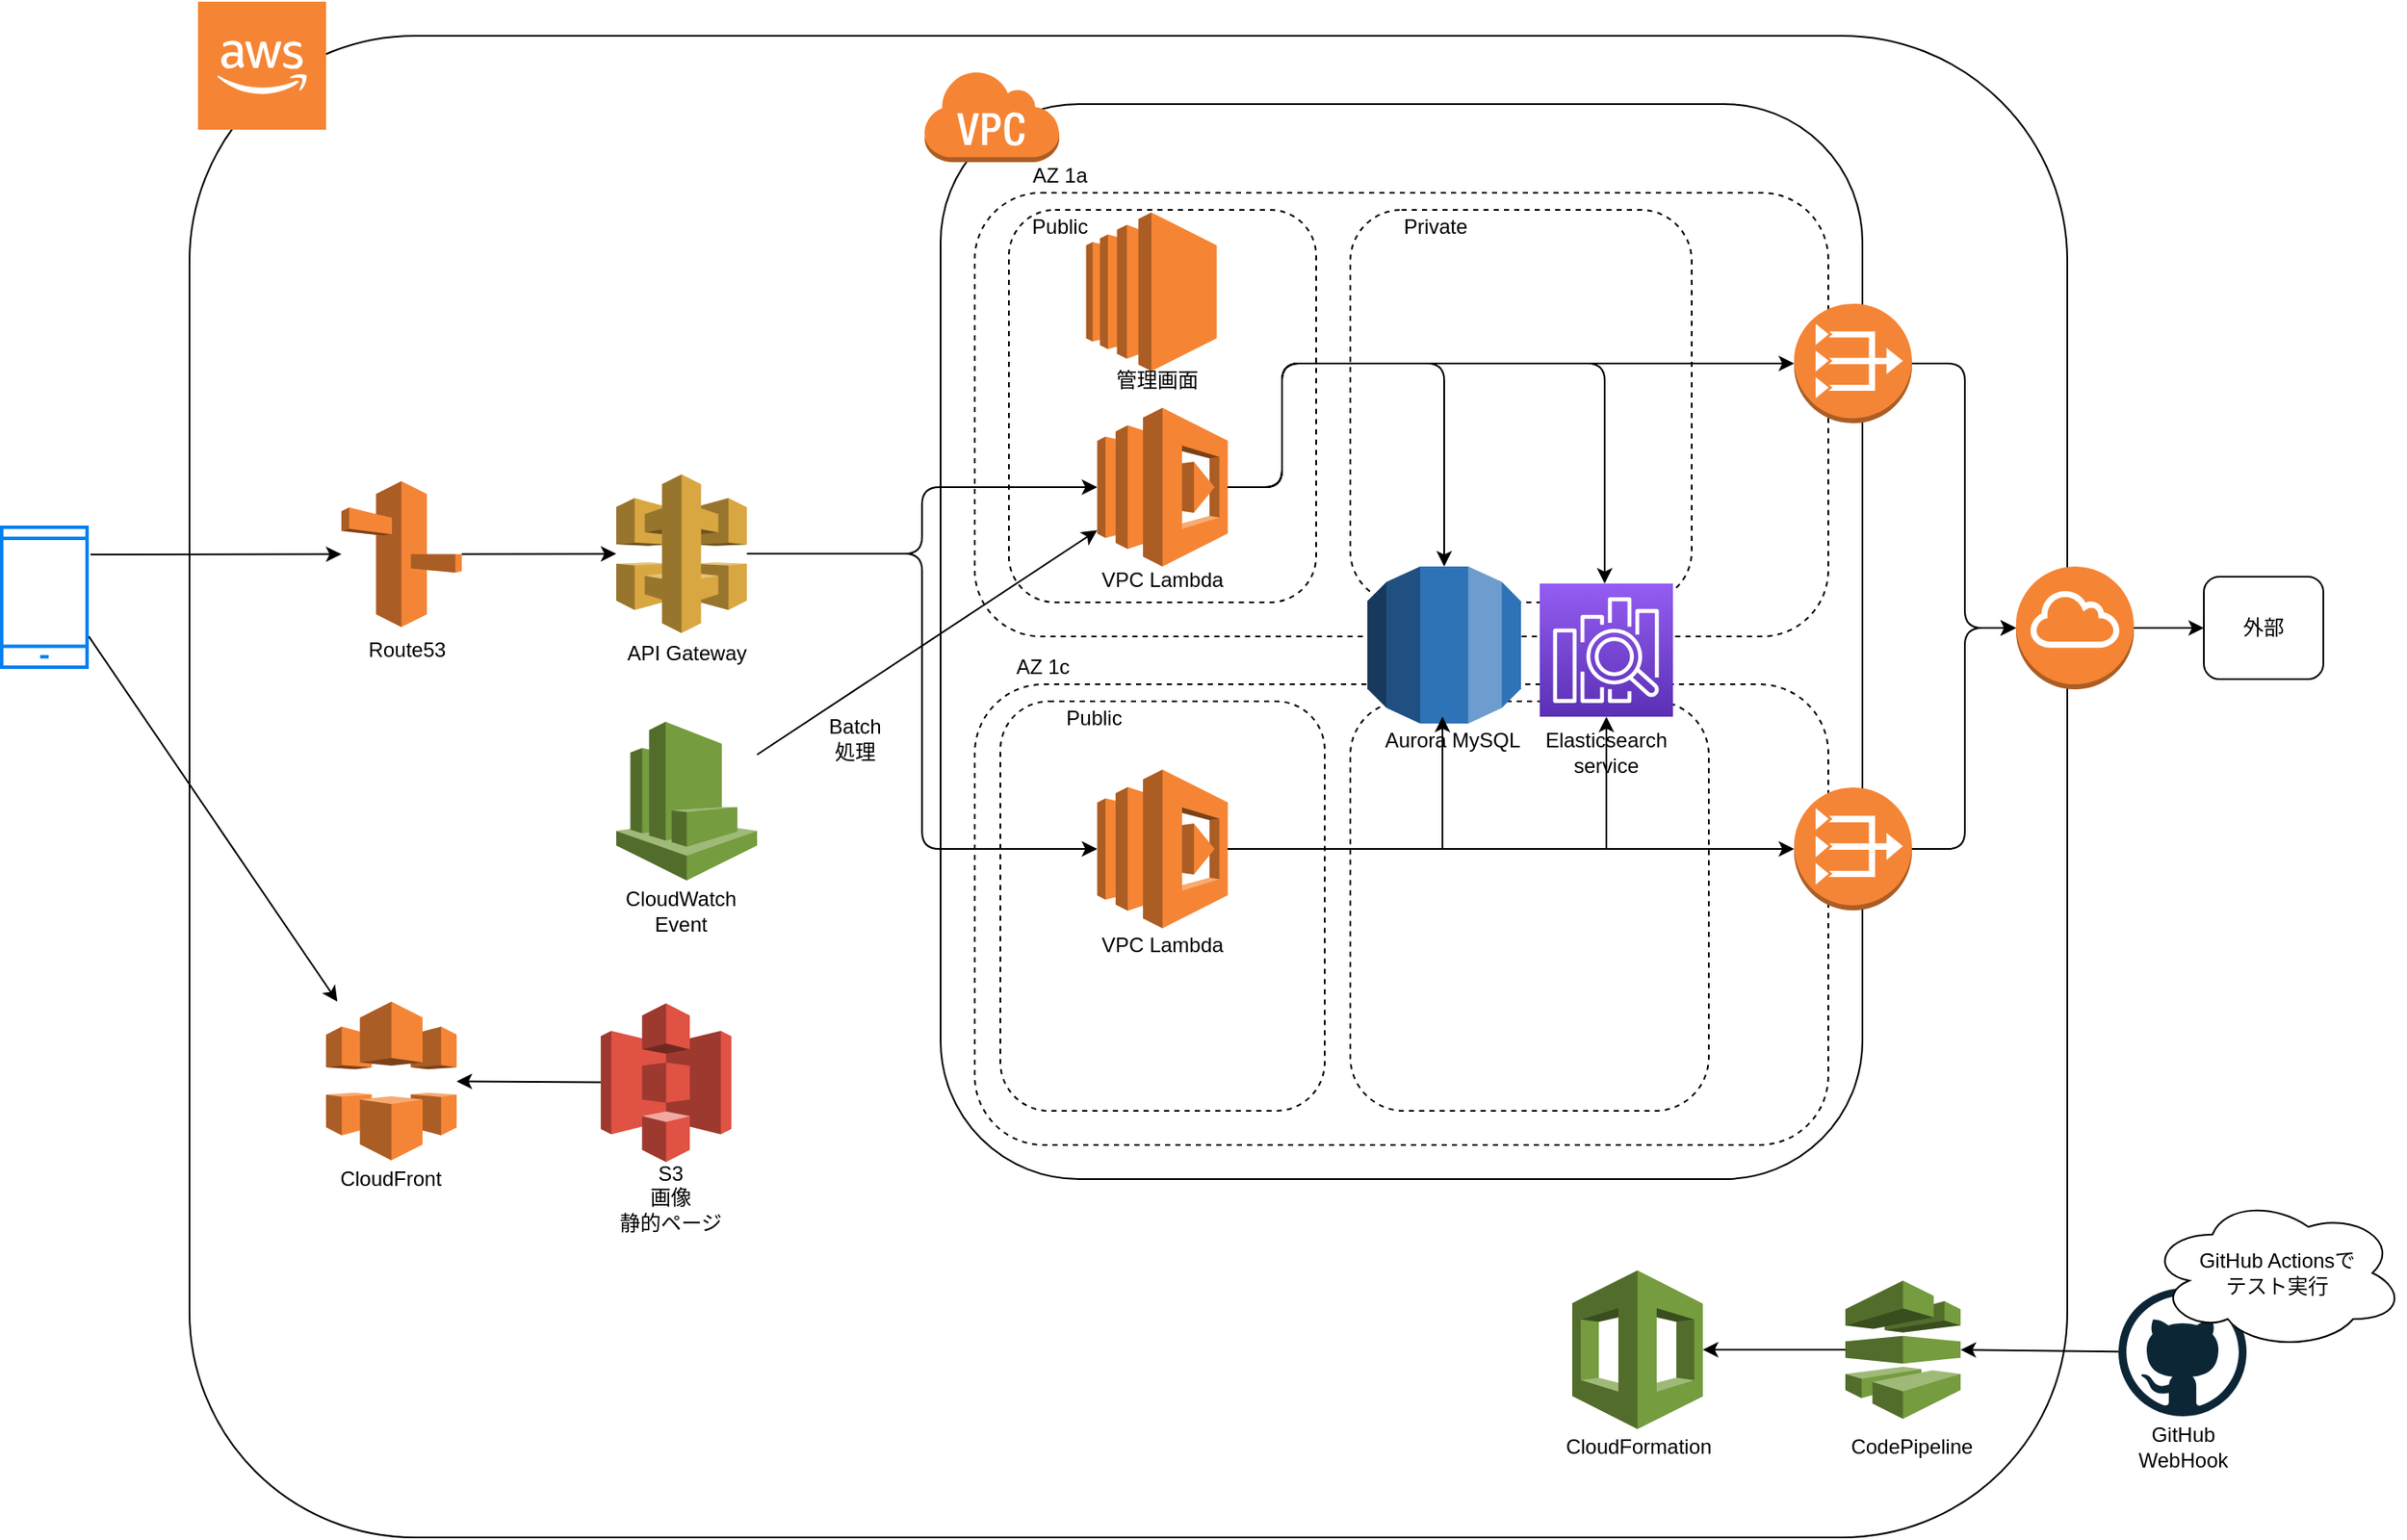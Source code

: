 <mxfile version="13.10.0" type="embed">
    <diagram id="1XVP-boGR7rBCRM66l5a" name="Page-1">
        <mxGraphModel dx="1724" dy="859" grid="1" gridSize="10" guides="1" tooltips="1" connect="1" arrows="1" fold="1" page="1" pageScale="1" pageWidth="1654" pageHeight="1169" background="#ffffff" math="0" shadow="0">
            <root>
                <mxCell id="0"/>
                <mxCell id="1" parent="0"/>
                <mxCell id="Z3h64LukGUeSqrbiDvaW-1" value="" style="rounded=1;whiteSpace=wrap;html=1;" parent="1" vertex="1">
                    <mxGeometry x="210" y="90" width="1100" height="880" as="geometry"/>
                </mxCell>
                <mxCell id="Z3h64LukGUeSqrbiDvaW-4" value="" style="rounded=1;whiteSpace=wrap;html=1;" parent="1" vertex="1">
                    <mxGeometry x="650" y="130" width="540" height="630" as="geometry"/>
                </mxCell>
                <mxCell id="Z3h64LukGUeSqrbiDvaW-56" value="" style="rounded=1;whiteSpace=wrap;html=1;dashed=1;" parent="1" vertex="1">
                    <mxGeometry x="670" y="470" width="500" height="270" as="geometry"/>
                </mxCell>
                <mxCell id="Z3h64LukGUeSqrbiDvaW-52" value="" style="rounded=1;whiteSpace=wrap;html=1;dashed=1;" parent="1" vertex="1">
                    <mxGeometry x="670" y="182" width="500" height="260" as="geometry"/>
                </mxCell>
                <mxCell id="Z3h64LukGUeSqrbiDvaW-2" value="" style="outlineConnect=0;dashed=0;verticalLabelPosition=bottom;verticalAlign=top;align=center;html=1;shape=mxgraph.aws3.cloud_2;fillColor=#F58534;gradientColor=none;" parent="1" vertex="1">
                    <mxGeometry x="215" y="70" width="75" height="75" as="geometry"/>
                </mxCell>
                <mxCell id="Z3h64LukGUeSqrbiDvaW-3" value="" style="outlineConnect=0;dashed=0;verticalLabelPosition=bottom;verticalAlign=top;align=center;html=1;shape=mxgraph.aws3.virtual_private_cloud;fillColor=#F58534;gradientColor=none;" parent="1" vertex="1">
                    <mxGeometry x="640" y="110" width="79.5" height="54" as="geometry"/>
                </mxCell>
                <mxCell id="Z3h64LukGUeSqrbiDvaW-84" style="edgeStyle=none;rounded=1;orthogonalLoop=1;jettySize=auto;html=1;endArrow=classic;endFill=1;" parent="1" source="Z3h64LukGUeSqrbiDvaW-5" target="Z3h64LukGUeSqrbiDvaW-6" edge="1">
                    <mxGeometry relative="1" as="geometry"/>
                </mxCell>
                <mxCell id="Z3h64LukGUeSqrbiDvaW-5" value="" style="outlineConnect=0;dashed=0;verticalLabelPosition=bottom;verticalAlign=top;align=center;html=1;shape=mxgraph.aws3.route_53;fillColor=#F58536;gradientColor=none;" parent="1" vertex="1">
                    <mxGeometry x="299" y="351" width="70.5" height="85.5" as="geometry"/>
                </mxCell>
                <mxCell id="Z3h64LukGUeSqrbiDvaW-6" value="" style="outlineConnect=0;dashed=0;verticalLabelPosition=bottom;verticalAlign=top;align=center;html=1;shape=mxgraph.aws3.api_gateway;fillColor=#D9A741;gradientColor=none;" parent="1" vertex="1">
                    <mxGeometry x="460" y="347" width="76.5" height="93" as="geometry"/>
                </mxCell>
                <mxCell id="Z3h64LukGUeSqrbiDvaW-8" value="" style="rounded=1;whiteSpace=wrap;html=1;dashed=1;" parent="1" vertex="1">
                    <mxGeometry x="690" y="192" width="180" height="230" as="geometry"/>
                </mxCell>
                <mxCell id="Z3h64LukGUeSqrbiDvaW-9" value="" style="rounded=1;whiteSpace=wrap;html=1;dashed=1;" parent="1" vertex="1">
                    <mxGeometry x="685" y="480" width="190" height="240" as="geometry"/>
                </mxCell>
                <mxCell id="Z3h64LukGUeSqrbiDvaW-10" value="" style="rounded=1;whiteSpace=wrap;html=1;dashed=1;" parent="1" vertex="1">
                    <mxGeometry x="890" y="192" width="200" height="230" as="geometry"/>
                </mxCell>
                <mxCell id="Z3h64LukGUeSqrbiDvaW-11" value="" style="rounded=1;whiteSpace=wrap;html=1;dashed=1;" parent="1" vertex="1">
                    <mxGeometry x="890" y="480" width="210" height="240" as="geometry"/>
                </mxCell>
                <mxCell id="Z3h64LukGUeSqrbiDvaW-15" value="" style="outlineConnect=0;dashed=0;verticalLabelPosition=bottom;verticalAlign=top;align=center;html=1;shape=mxgraph.aws3.ec2;fillColor=#F58534;gradientColor=none;" parent="1" vertex="1">
                    <mxGeometry x="735.25" y="193.5" width="76.5" height="93" as="geometry"/>
                </mxCell>
                <mxCell id="Z3h64LukGUeSqrbiDvaW-18" value="Public" style="text;html=1;strokeColor=none;fillColor=none;align=center;verticalAlign=middle;whiteSpace=wrap;rounded=0;dashed=1;" parent="1" vertex="1">
                    <mxGeometry x="680" y="192" width="80" height="20" as="geometry"/>
                </mxCell>
                <mxCell id="Z3h64LukGUeSqrbiDvaW-19" value="Public" style="text;html=1;strokeColor=none;fillColor=none;align=center;verticalAlign=middle;whiteSpace=wrap;rounded=0;dashed=1;" parent="1" vertex="1">
                    <mxGeometry x="700" y="480" width="80" height="20" as="geometry"/>
                </mxCell>
                <mxCell id="Z3h64LukGUeSqrbiDvaW-21" value="Private" style="text;html=1;strokeColor=none;fillColor=none;align=center;verticalAlign=middle;whiteSpace=wrap;rounded=0;dashed=1;" parent="1" vertex="1">
                    <mxGeometry x="900" y="192" width="80" height="20" as="geometry"/>
                </mxCell>
                <mxCell id="Z3h64LukGUeSqrbiDvaW-58" style="edgeStyle=orthogonalEdgeStyle;rounded=1;orthogonalLoop=1;jettySize=auto;html=1;entryX=0;entryY=0.5;entryDx=0;entryDy=0;entryPerimeter=0;endArrow=classic;endFill=1;" parent="1" source="Z3h64LukGUeSqrbiDvaW-22" target="Z3h64LukGUeSqrbiDvaW-24" edge="1">
                    <mxGeometry relative="1" as="geometry">
                        <Array as="points">
                            <mxPoint x="1250" y="282"/>
                            <mxPoint x="1250" y="437"/>
                        </Array>
                    </mxGeometry>
                </mxCell>
                <mxCell id="Z3h64LukGUeSqrbiDvaW-22" value="" style="outlineConnect=0;dashed=0;verticalLabelPosition=bottom;verticalAlign=top;align=center;html=1;shape=mxgraph.aws3.vpc_nat_gateway;fillColor=#F58536;gradientColor=none;" parent="1" vertex="1">
                    <mxGeometry x="1150" y="247" width="69" height="70" as="geometry"/>
                </mxCell>
                <mxCell id="Z3h64LukGUeSqrbiDvaW-59" style="edgeStyle=orthogonalEdgeStyle;rounded=1;orthogonalLoop=1;jettySize=auto;html=1;entryX=0;entryY=0.5;entryDx=0;entryDy=0;entryPerimeter=0;endArrow=classic;endFill=1;exitX=1;exitY=0.5;exitDx=0;exitDy=0;exitPerimeter=0;" parent="1" source="Z3h64LukGUeSqrbiDvaW-23" target="Z3h64LukGUeSqrbiDvaW-24" edge="1">
                    <mxGeometry relative="1" as="geometry">
                        <Array as="points">
                            <mxPoint x="1250" y="567"/>
                            <mxPoint x="1250" y="437"/>
                        </Array>
                    </mxGeometry>
                </mxCell>
                <mxCell id="Z3h64LukGUeSqrbiDvaW-23" value="" style="outlineConnect=0;dashed=0;verticalLabelPosition=bottom;verticalAlign=top;align=center;html=1;shape=mxgraph.aws3.vpc_nat_gateway;fillColor=#F58536;gradientColor=none;" parent="1" vertex="1">
                    <mxGeometry x="1150" y="530.5" width="69" height="72" as="geometry"/>
                </mxCell>
                <mxCell id="Z3h64LukGUeSqrbiDvaW-63" style="edgeStyle=orthogonalEdgeStyle;rounded=1;orthogonalLoop=1;jettySize=auto;html=1;endArrow=classic;endFill=1;" parent="1" source="Z3h64LukGUeSqrbiDvaW-24" target="Z3h64LukGUeSqrbiDvaW-60" edge="1">
                    <mxGeometry relative="1" as="geometry"/>
                </mxCell>
                <mxCell id="Z3h64LukGUeSqrbiDvaW-24" value="" style="outlineConnect=0;dashed=0;verticalLabelPosition=bottom;verticalAlign=top;align=center;html=1;shape=mxgraph.aws3.internet_gateway;fillColor=#F58534;gradientColor=none;" parent="1" vertex="1">
                    <mxGeometry x="1280" y="401" width="69" height="72" as="geometry"/>
                </mxCell>
                <mxCell id="Z3h64LukGUeSqrbiDvaW-26" style="edgeStyle=orthogonalEdgeStyle;rounded=1;orthogonalLoop=1;jettySize=auto;html=1;" parent="1" source="Z3h64LukGUeSqrbiDvaW-6" target="Z3h64LukGUeSqrbiDvaW-7" edge="1">
                    <mxGeometry relative="1" as="geometry"/>
                </mxCell>
                <mxCell id="Z3h64LukGUeSqrbiDvaW-27" style="edgeStyle=orthogonalEdgeStyle;rounded=1;orthogonalLoop=1;jettySize=auto;html=1;entryX=0;entryY=0.5;entryDx=0;entryDy=0;entryPerimeter=0;" parent="1" source="Z3h64LukGUeSqrbiDvaW-6" target="Z3h64LukGUeSqrbiDvaW-14" edge="1">
                    <mxGeometry relative="1" as="geometry"/>
                </mxCell>
                <mxCell id="Z3h64LukGUeSqrbiDvaW-28" value="管理画面" style="text;html=1;strokeColor=none;fillColor=none;align=center;verticalAlign=middle;whiteSpace=wrap;rounded=0;dashed=1;" parent="1" vertex="1">
                    <mxGeometry x="741.75" y="282" width="70" height="20" as="geometry"/>
                </mxCell>
                <mxCell id="Z3h64LukGUeSqrbiDvaW-36" value="Elasticsearch service" style="text;html=1;strokeColor=none;fillColor=none;align=center;verticalAlign=middle;whiteSpace=wrap;rounded=0;dashed=1;" parent="1" vertex="1">
                    <mxGeometry x="1020" y="500" width="40" height="20" as="geometry"/>
                </mxCell>
                <mxCell id="Z3h64LukGUeSqrbiDvaW-39" value="" style="group" parent="1" vertex="1" connectable="0">
                    <mxGeometry x="730" y="520" width="100" height="113" as="geometry"/>
                </mxCell>
                <mxCell id="Z3h64LukGUeSqrbiDvaW-14" value="" style="outlineConnect=0;dashed=0;verticalLabelPosition=bottom;verticalAlign=top;align=center;html=1;shape=mxgraph.aws3.lambda;fillColor=#F58534;gradientColor=none;" parent="Z3h64LukGUeSqrbiDvaW-39" vertex="1">
                    <mxGeometry x="11.75" width="76.5" height="93" as="geometry"/>
                </mxCell>
                <mxCell id="Z3h64LukGUeSqrbiDvaW-30" value="VPC Lambda" style="text;html=1;strokeColor=none;fillColor=none;align=center;verticalAlign=middle;whiteSpace=wrap;rounded=0;dashed=1;" parent="Z3h64LukGUeSqrbiDvaW-39" vertex="1">
                    <mxGeometry y="93" width="100" height="20" as="geometry"/>
                </mxCell>
                <mxCell id="Z3h64LukGUeSqrbiDvaW-49" style="rounded=1;orthogonalLoop=1;jettySize=auto;html=1;entryX=0;entryY=0.5;entryDx=0;entryDy=0;entryPerimeter=0;endArrow=classic;endFill=1;exitX=1;exitY=0.5;exitDx=0;exitDy=0;exitPerimeter=0;edgeStyle=orthogonalEdgeStyle;" parent="1" source="Z3h64LukGUeSqrbiDvaW-7" target="Z3h64LukGUeSqrbiDvaW-22" edge="1">
                    <mxGeometry relative="1" as="geometry">
                        <Array as="points">
                            <mxPoint x="850" y="355"/>
                            <mxPoint x="850" y="282"/>
                        </Array>
                    </mxGeometry>
                </mxCell>
                <mxCell id="Z3h64LukGUeSqrbiDvaW-7" value="" style="outlineConnect=0;dashed=0;verticalLabelPosition=bottom;verticalAlign=top;align=center;html=1;shape=mxgraph.aws3.lambda;fillColor=#F58534;gradientColor=none;" parent="1" vertex="1">
                    <mxGeometry x="741.75" y="308" width="76.5" height="93" as="geometry"/>
                </mxCell>
                <mxCell id="Z3h64LukGUeSqrbiDvaW-29" value="VPC Lambda" style="text;html=1;strokeColor=none;fillColor=none;align=center;verticalAlign=middle;whiteSpace=wrap;rounded=0;dashed=1;" parent="1" vertex="1">
                    <mxGeometry x="730" y="398.5" width="100" height="20" as="geometry"/>
                </mxCell>
                <mxCell id="Z3h64LukGUeSqrbiDvaW-43" value="" style="endArrow=classic;html=1;entryX=0.5;entryY=0;entryDx=0;entryDy=0;entryPerimeter=0;edgeStyle=orthogonalEdgeStyle;" parent="1" source="Z3h64LukGUeSqrbiDvaW-7" target="9" edge="1">
                    <mxGeometry width="50" height="50" relative="1" as="geometry">
                        <mxPoint x="950" y="442" as="sourcePoint"/>
                        <mxPoint x="934.75" y="323.32" as="targetPoint"/>
                        <Array as="points">
                            <mxPoint x="850" y="355"/>
                            <mxPoint x="850" y="282"/>
                            <mxPoint x="945" y="282"/>
                        </Array>
                    </mxGeometry>
                </mxCell>
                <mxCell id="Z3h64LukGUeSqrbiDvaW-45" value="" style="endArrow=classic;html=1;edgeStyle=orthogonalEdgeStyle;exitX=1;exitY=0.5;exitDx=0;exitDy=0;exitPerimeter=0;" parent="1" source="Z3h64LukGUeSqrbiDvaW-7" target="Z3h64LukGUeSqrbiDvaW-16" edge="1">
                    <mxGeometry width="50" height="50" relative="1" as="geometry">
                        <mxPoint x="828.25" y="364.5" as="sourcePoint"/>
                        <mxPoint x="944.75" y="333.32" as="targetPoint"/>
                        <Array as="points">
                            <mxPoint x="850" y="355"/>
                            <mxPoint x="850" y="282"/>
                            <mxPoint x="1039" y="282"/>
                        </Array>
                    </mxGeometry>
                </mxCell>
                <mxCell id="Z3h64LukGUeSqrbiDvaW-16" value="" style="outlineConnect=0;fontColor=#232F3E;gradientColor=#945DF2;gradientDirection=north;fillColor=#5A30B5;strokeColor=#ffffff;dashed=0;verticalLabelPosition=bottom;verticalAlign=top;align=center;html=1;fontSize=12;fontStyle=0;aspect=fixed;shape=mxgraph.aws4.resourceIcon;resIcon=mxgraph.aws4.elasticsearch_service;" parent="1" vertex="1">
                    <mxGeometry x="1001" y="411" width="78" height="78" as="geometry"/>
                </mxCell>
                <mxCell id="Z3h64LukGUeSqrbiDvaW-31" value="Aurora MySQL" style="text;html=1;strokeColor=none;fillColor=none;align=center;verticalAlign=middle;whiteSpace=wrap;rounded=0;dashed=1;" parent="1" vertex="1">
                    <mxGeometry x="900" y="493" width="100" height="20" as="geometry"/>
                </mxCell>
                <mxCell id="Z3h64LukGUeSqrbiDvaW-53" value="AZ 1a" style="text;html=1;strokeColor=none;fillColor=none;align=center;verticalAlign=middle;whiteSpace=wrap;rounded=0;dashed=1;" parent="1" vertex="1">
                    <mxGeometry x="700" y="162" width="40" height="20" as="geometry"/>
                </mxCell>
                <mxCell id="Z3h64LukGUeSqrbiDvaW-57" value="AZ 1c" style="text;html=1;strokeColor=none;fillColor=none;align=center;verticalAlign=middle;whiteSpace=wrap;rounded=0;dashed=1;" parent="1" vertex="1">
                    <mxGeometry x="690" y="450" width="40" height="20" as="geometry"/>
                </mxCell>
                <mxCell id="Z3h64LukGUeSqrbiDvaW-60" value="外部" style="rounded=1;whiteSpace=wrap;html=1;" parent="1" vertex="1">
                    <mxGeometry x="1390" y="407" width="70" height="60" as="geometry"/>
                </mxCell>
                <mxCell id="Z3h64LukGUeSqrbiDvaW-107" style="edgeStyle=none;rounded=1;orthogonalLoop=1;jettySize=auto;html=1;endArrow=classic;endFill=1;" parent="1" source="Z3h64LukGUeSqrbiDvaW-65" target="Z3h64LukGUeSqrbiDvaW-7" edge="1">
                    <mxGeometry relative="1" as="geometry"/>
                </mxCell>
                <mxCell id="Z3h64LukGUeSqrbiDvaW-65" value="" style="outlineConnect=0;dashed=0;verticalLabelPosition=bottom;verticalAlign=top;align=center;html=1;shape=mxgraph.aws3.cloudwatch;fillColor=#759C3E;gradientColor=none;" parent="1" vertex="1">
                    <mxGeometry x="460" y="492" width="82.5" height="93" as="geometry"/>
                </mxCell>
                <mxCell id="Z3h64LukGUeSqrbiDvaW-83" style="edgeStyle=none;rounded=1;orthogonalLoop=1;jettySize=auto;html=1;endArrow=classic;endFill=1;exitX=1.04;exitY=0.195;exitDx=0;exitDy=0;exitPerimeter=0;" parent="1" source="4" target="Z3h64LukGUeSqrbiDvaW-5" edge="1">
                    <mxGeometry relative="1" as="geometry">
                        <mxPoint x="186" y="393.566" as="sourcePoint"/>
                    </mxGeometry>
                </mxCell>
                <mxCell id="Z3h64LukGUeSqrbiDvaW-99" style="edgeStyle=none;rounded=1;orthogonalLoop=1;jettySize=auto;html=1;endArrow=classic;endFill=1;exitX=1.02;exitY=0.78;exitDx=0;exitDy=0;exitPerimeter=0;" parent="1" source="4" target="Z3h64LukGUeSqrbiDvaW-69" edge="1">
                    <mxGeometry relative="1" as="geometry">
                        <mxPoint x="166.489" y="446.5" as="sourcePoint"/>
                    </mxGeometry>
                </mxCell>
                <mxCell id="Z3h64LukGUeSqrbiDvaW-102" style="edgeStyle=none;rounded=1;orthogonalLoop=1;jettySize=auto;html=1;endArrow=classic;endFill=1;" parent="1" source="Z3h64LukGUeSqrbiDvaW-68" target="Z3h64LukGUeSqrbiDvaW-69" edge="1">
                    <mxGeometry relative="1" as="geometry"/>
                </mxCell>
                <mxCell id="Z3h64LukGUeSqrbiDvaW-68" value="" style="outlineConnect=0;dashed=0;verticalLabelPosition=bottom;verticalAlign=top;align=center;html=1;shape=mxgraph.aws3.s3;fillColor=#E05243;gradientColor=none;" parent="1" vertex="1">
                    <mxGeometry x="450.93" y="657" width="76.5" height="93" as="geometry"/>
                </mxCell>
                <mxCell id="Z3h64LukGUeSqrbiDvaW-69" value="" style="outlineConnect=0;dashed=0;verticalLabelPosition=bottom;verticalAlign=top;align=center;html=1;shape=mxgraph.aws3.cloudfront;fillColor=#F58536;gradientColor=none;" parent="1" vertex="1">
                    <mxGeometry x="290" y="656" width="76.5" height="93" as="geometry"/>
                </mxCell>
                <mxCell id="Z3h64LukGUeSqrbiDvaW-74" style="rounded=1;orthogonalLoop=1;jettySize=auto;html=1;entryX=1;entryY=0.5;entryDx=0;entryDy=0;entryPerimeter=0;endArrow=classic;endFill=1;" parent="1" source="Z3h64LukGUeSqrbiDvaW-70" target="Z3h64LukGUeSqrbiDvaW-71" edge="1">
                    <mxGeometry relative="1" as="geometry"/>
                </mxCell>
                <mxCell id="Z3h64LukGUeSqrbiDvaW-70" value="" style="dashed=0;outlineConnect=0;html=1;align=center;labelPosition=center;verticalLabelPosition=bottom;verticalAlign=top;shape=mxgraph.weblogos.github" parent="1" vertex="1">
                    <mxGeometry x="1340" y="824" width="75" height="75" as="geometry"/>
                </mxCell>
                <mxCell id="Z3h64LukGUeSqrbiDvaW-76" style="edgeStyle=none;rounded=1;orthogonalLoop=1;jettySize=auto;html=1;entryX=1;entryY=0.5;entryDx=0;entryDy=0;entryPerimeter=0;endArrow=classic;endFill=1;" parent="1" source="Z3h64LukGUeSqrbiDvaW-71" target="Z3h64LukGUeSqrbiDvaW-72" edge="1">
                    <mxGeometry relative="1" as="geometry"/>
                </mxCell>
                <mxCell id="Z3h64LukGUeSqrbiDvaW-71" value="" style="outlineConnect=0;dashed=0;verticalLabelPosition=bottom;verticalAlign=top;align=center;html=1;shape=mxgraph.aws3.codepipeline;fillColor=#759C3E;gradientColor=none;" parent="1" vertex="1">
                    <mxGeometry x="1180" y="819.5" width="67.5" height="81" as="geometry"/>
                </mxCell>
                <mxCell id="Z3h64LukGUeSqrbiDvaW-72" value="" style="outlineConnect=0;dashed=0;verticalLabelPosition=bottom;verticalAlign=top;align=center;html=1;shape=mxgraph.aws3.cloudformation;fillColor=#759C3E;gradientColor=none;" parent="1" vertex="1">
                    <mxGeometry x="1020" y="813.5" width="76.5" height="93" as="geometry"/>
                </mxCell>
                <mxCell id="Z3h64LukGUeSqrbiDvaW-77" value="CloudFormation" style="text;html=1;strokeColor=none;fillColor=none;align=center;verticalAlign=middle;whiteSpace=wrap;rounded=0;" parent="1" vertex="1">
                    <mxGeometry x="1039" y="906.5" width="40" height="20" as="geometry"/>
                </mxCell>
                <mxCell id="Z3h64LukGUeSqrbiDvaW-80" value="CodePipeline" style="text;html=1;strokeColor=none;fillColor=none;align=center;verticalAlign=middle;whiteSpace=wrap;rounded=0;" parent="1" vertex="1">
                    <mxGeometry x="1199" y="906.5" width="40" height="20" as="geometry"/>
                </mxCell>
                <mxCell id="Z3h64LukGUeSqrbiDvaW-81" value="GitHub WebHook" style="text;html=1;strokeColor=none;fillColor=none;align=center;verticalAlign=middle;whiteSpace=wrap;rounded=0;" parent="1" vertex="1">
                    <mxGeometry x="1357.5" y="906.5" width="40" height="20" as="geometry"/>
                </mxCell>
                <mxCell id="Z3h64LukGUeSqrbiDvaW-82" value="GitHub Actionsで&lt;br&gt;テスト実行" style="ellipse;shape=cloud;whiteSpace=wrap;html=1;" parent="1" vertex="1">
                    <mxGeometry x="1357.5" y="770" width="150" height="90" as="geometry"/>
                </mxCell>
                <mxCell id="Z3h64LukGUeSqrbiDvaW-94" value="Route53" style="text;html=1;strokeColor=none;fillColor=none;align=center;verticalAlign=middle;whiteSpace=wrap;rounded=0;" parent="1" vertex="1">
                    <mxGeometry x="304.75" y="440" width="64.75" height="20" as="geometry"/>
                </mxCell>
                <mxCell id="Z3h64LukGUeSqrbiDvaW-95" value="API Gateway" style="text;html=1;strokeColor=none;fillColor=none;align=center;verticalAlign=middle;whiteSpace=wrap;rounded=0;" parent="1" vertex="1">
                    <mxGeometry x="450.93" y="442" width="100.63" height="20" as="geometry"/>
                </mxCell>
                <mxCell id="Z3h64LukGUeSqrbiDvaW-100" value="CloudFront" style="text;html=1;strokeColor=none;fillColor=none;align=center;verticalAlign=middle;whiteSpace=wrap;rounded=0;" parent="1" vertex="1">
                    <mxGeometry x="308.25" y="750" width="40" height="20" as="geometry"/>
                </mxCell>
                <mxCell id="Z3h64LukGUeSqrbiDvaW-101" value="S3&lt;br&gt;画像&lt;br&gt;静的ページ" style="text;html=1;strokeColor=none;fillColor=none;align=center;verticalAlign=middle;whiteSpace=wrap;rounded=0;" parent="1" vertex="1">
                    <mxGeometry x="440.75" y="750" width="101.75" height="41" as="geometry"/>
                </mxCell>
                <mxCell id="Z3h64LukGUeSqrbiDvaW-103" value="CloudWatch Event" style="text;html=1;strokeColor=none;fillColor=none;align=center;verticalAlign=middle;whiteSpace=wrap;rounded=0;" parent="1" vertex="1">
                    <mxGeometry x="478.25" y="593" width="40" height="20" as="geometry"/>
                </mxCell>
                <mxCell id="Z3h64LukGUeSqrbiDvaW-108" value="Batch処理" style="text;html=1;strokeColor=none;fillColor=none;align=center;verticalAlign=middle;whiteSpace=wrap;rounded=0;" parent="1" vertex="1">
                    <mxGeometry x="580" y="492" width="40" height="20" as="geometry"/>
                </mxCell>
                <mxCell id="4" value="" style="html=1;verticalLabelPosition=bottom;align=center;labelBackgroundColor=#ffffff;verticalAlign=top;strokeWidth=2;strokeColor=#0080F0;shadow=0;dashed=0;shape=mxgraph.ios7.icons.smartphone;" parent="1" vertex="1">
                    <mxGeometry x="100" y="378" width="50" height="82" as="geometry"/>
                </mxCell>
                <mxCell id="9" value="" style="outlineConnect=0;dashed=0;verticalLabelPosition=bottom;verticalAlign=top;align=center;html=1;shape=mxgraph.aws3.rds;fillColor=#2E73B8;gradientColor=none;" vertex="1" parent="1">
                    <mxGeometry x="900" y="401" width="90" height="92" as="geometry"/>
                </mxCell>
                <mxCell id="10" style="edgeStyle=orthogonalEdgeStyle;rounded=0;orthogonalLoop=1;jettySize=auto;html=1;exitX=1;exitY=0.5;exitDx=0;exitDy=0;exitPerimeter=0;entryX=0.44;entryY=-0.2;entryDx=0;entryDy=0;entryPerimeter=0;" edge="1" parent="1" source="Z3h64LukGUeSqrbiDvaW-14" target="Z3h64LukGUeSqrbiDvaW-31">
                    <mxGeometry relative="1" as="geometry"/>
                </mxCell>
                <mxCell id="11" style="edgeStyle=orthogonalEdgeStyle;rounded=0;orthogonalLoop=1;jettySize=auto;html=1;exitX=1;exitY=0.5;exitDx=0;exitDy=0;exitPerimeter=0;" edge="1" parent="1" source="Z3h64LukGUeSqrbiDvaW-14" target="Z3h64LukGUeSqrbiDvaW-16">
                    <mxGeometry relative="1" as="geometry"/>
                </mxCell>
                <mxCell id="12" style="edgeStyle=orthogonalEdgeStyle;rounded=0;orthogonalLoop=1;jettySize=auto;html=1;exitX=1;exitY=0.5;exitDx=0;exitDy=0;exitPerimeter=0;entryX=0;entryY=0.5;entryDx=0;entryDy=0;entryPerimeter=0;" edge="1" parent="1" source="Z3h64LukGUeSqrbiDvaW-14" target="Z3h64LukGUeSqrbiDvaW-23">
                    <mxGeometry relative="1" as="geometry"/>
                </mxCell>
            </root>
        </mxGraphModel>
    </diagram>
</mxfile>